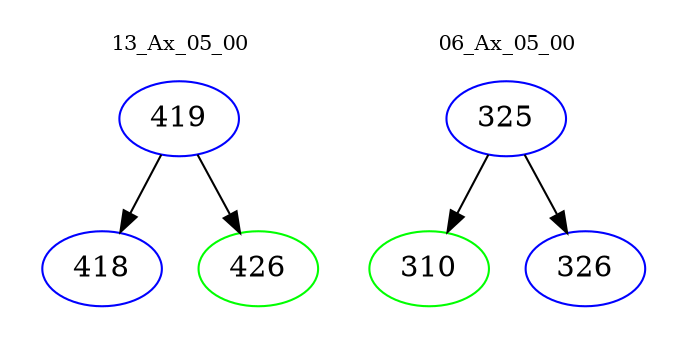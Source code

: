 digraph{
subgraph cluster_0 {
color = white
label = "13_Ax_05_00";
fontsize=10;
T0_419 [label="419", color="blue"]
T0_419 -> T0_418 [color="black"]
T0_418 [label="418", color="blue"]
T0_419 -> T0_426 [color="black"]
T0_426 [label="426", color="green"]
}
subgraph cluster_1 {
color = white
label = "06_Ax_05_00";
fontsize=10;
T1_325 [label="325", color="blue"]
T1_325 -> T1_310 [color="black"]
T1_310 [label="310", color="green"]
T1_325 -> T1_326 [color="black"]
T1_326 [label="326", color="blue"]
}
}
